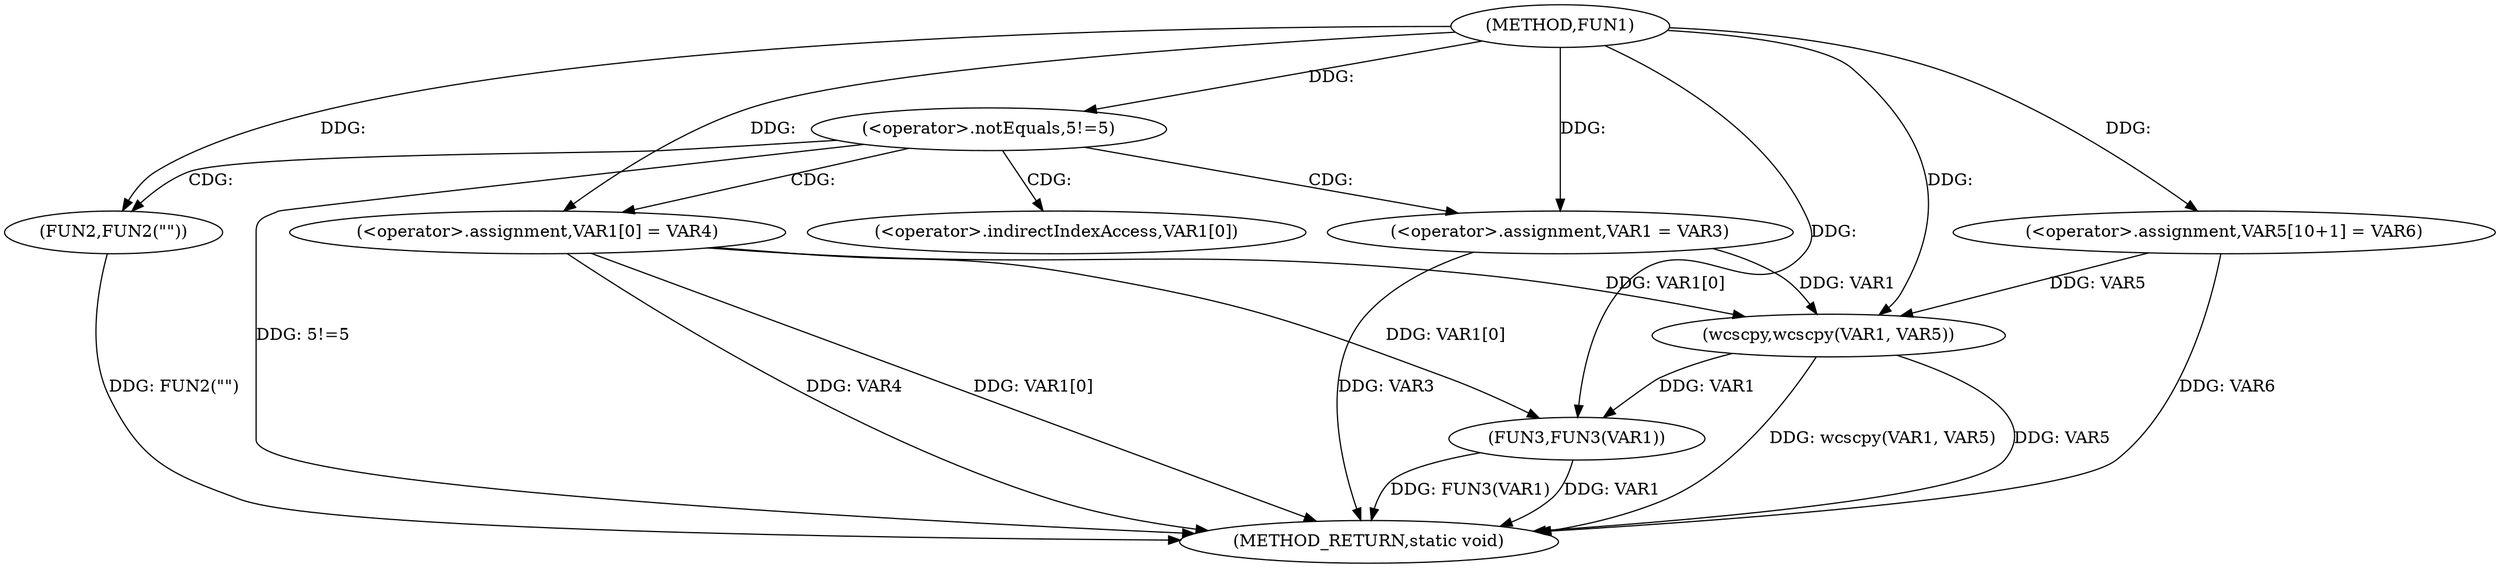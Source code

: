 digraph FUN1 {  
"1000100" [label = "(METHOD,FUN1)" ]
"1000132" [label = "(METHOD_RETURN,static void)" ]
"1000106" [label = "(<operator>.notEquals,5!=5)" ]
"1000110" [label = "(FUN2,FUN2(\"\"))" ]
"1000114" [label = "(<operator>.assignment,VAR1 = VAR3)" ]
"1000117" [label = "(<operator>.assignment,VAR1[0] = VAR4)" ]
"1000124" [label = "(<operator>.assignment,VAR5[10+1] = VAR6)" ]
"1000127" [label = "(wcscpy,wcscpy(VAR1, VAR5))" ]
"1000130" [label = "(FUN3,FUN3(VAR1))" ]
"1000118" [label = "(<operator>.indirectIndexAccess,VAR1[0])" ]
  "1000127" -> "1000132"  [ label = "DDG: VAR5"] 
  "1000117" -> "1000132"  [ label = "DDG: VAR4"] 
  "1000127" -> "1000132"  [ label = "DDG: wcscpy(VAR1, VAR5)"] 
  "1000117" -> "1000132"  [ label = "DDG: VAR1[0]"] 
  "1000110" -> "1000132"  [ label = "DDG: FUN2(\"\")"] 
  "1000114" -> "1000132"  [ label = "DDG: VAR3"] 
  "1000106" -> "1000132"  [ label = "DDG: 5!=5"] 
  "1000130" -> "1000132"  [ label = "DDG: FUN3(VAR1)"] 
  "1000124" -> "1000132"  [ label = "DDG: VAR6"] 
  "1000130" -> "1000132"  [ label = "DDG: VAR1"] 
  "1000100" -> "1000106"  [ label = "DDG: "] 
  "1000100" -> "1000110"  [ label = "DDG: "] 
  "1000100" -> "1000114"  [ label = "DDG: "] 
  "1000100" -> "1000117"  [ label = "DDG: "] 
  "1000100" -> "1000124"  [ label = "DDG: "] 
  "1000114" -> "1000127"  [ label = "DDG: VAR1"] 
  "1000117" -> "1000127"  [ label = "DDG: VAR1[0]"] 
  "1000100" -> "1000127"  [ label = "DDG: "] 
  "1000124" -> "1000127"  [ label = "DDG: VAR5"] 
  "1000117" -> "1000130"  [ label = "DDG: VAR1[0]"] 
  "1000127" -> "1000130"  [ label = "DDG: VAR1"] 
  "1000100" -> "1000130"  [ label = "DDG: "] 
  "1000106" -> "1000110"  [ label = "CDG: "] 
  "1000106" -> "1000117"  [ label = "CDG: "] 
  "1000106" -> "1000118"  [ label = "CDG: "] 
  "1000106" -> "1000114"  [ label = "CDG: "] 
}
